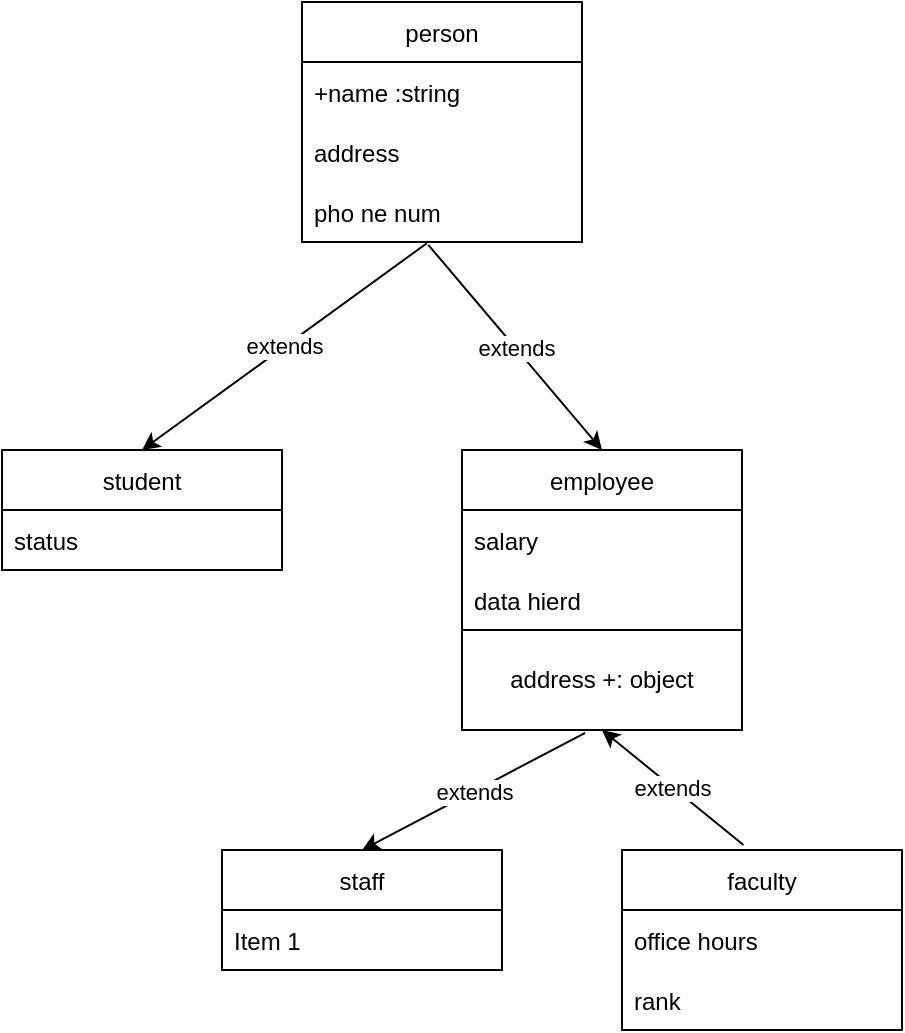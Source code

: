 <mxfile version="15.6.2" type="device"><diagram id="WeR6wM77sKUVMy93XKu1" name="Page-1"><mxGraphModel dx="1038" dy="579" grid="1" gridSize="10" guides="1" tooltips="1" connect="1" arrows="1" fold="1" page="1" pageScale="1" pageWidth="850" pageHeight="1100" math="0" shadow="0"><root><mxCell id="0"/><mxCell id="1" parent="0"/><mxCell id="8VPFQFO62pQEUKI0ylHm-8" value="person" style="swimlane;fontStyle=0;childLayout=stackLayout;horizontal=1;startSize=30;horizontalStack=0;resizeParent=1;resizeParentMax=0;resizeLast=0;collapsible=1;marginBottom=0;" vertex="1" parent="1"><mxGeometry x="350" y="16" width="140" height="120" as="geometry"/></mxCell><mxCell id="8VPFQFO62pQEUKI0ylHm-9" value="+name :string" style="text;strokeColor=none;fillColor=none;align=left;verticalAlign=middle;spacingLeft=4;spacingRight=4;overflow=hidden;points=[[0,0.5],[1,0.5]];portConstraint=eastwest;rotatable=0;" vertex="1" parent="8VPFQFO62pQEUKI0ylHm-8"><mxGeometry y="30" width="140" height="30" as="geometry"/></mxCell><mxCell id="8VPFQFO62pQEUKI0ylHm-10" value="address" style="text;strokeColor=none;fillColor=none;align=left;verticalAlign=middle;spacingLeft=4;spacingRight=4;overflow=hidden;points=[[0,0.5],[1,0.5]];portConstraint=eastwest;rotatable=0;" vertex="1" parent="8VPFQFO62pQEUKI0ylHm-8"><mxGeometry y="60" width="140" height="30" as="geometry"/></mxCell><mxCell id="8VPFQFO62pQEUKI0ylHm-22" value="pho ne num" style="text;strokeColor=none;fillColor=none;align=left;verticalAlign=middle;spacingLeft=4;spacingRight=4;overflow=hidden;points=[[0,0.5],[1,0.5]];portConstraint=eastwest;rotatable=0;" vertex="1" parent="8VPFQFO62pQEUKI0ylHm-8"><mxGeometry y="90" width="140" height="30" as="geometry"/></mxCell><mxCell id="8VPFQFO62pQEUKI0ylHm-28" value="employee" style="swimlane;fontStyle=0;childLayout=stackLayout;horizontal=1;startSize=30;horizontalStack=0;resizeParent=1;resizeParentMax=0;resizeLast=0;collapsible=1;marginBottom=0;" vertex="1" parent="1"><mxGeometry x="430" y="240" width="140" height="90" as="geometry"/></mxCell><mxCell id="8VPFQFO62pQEUKI0ylHm-29" value="salary" style="text;strokeColor=none;fillColor=none;align=left;verticalAlign=middle;spacingLeft=4;spacingRight=4;overflow=hidden;points=[[0,0.5],[1,0.5]];portConstraint=eastwest;rotatable=0;" vertex="1" parent="8VPFQFO62pQEUKI0ylHm-28"><mxGeometry y="30" width="140" height="30" as="geometry"/></mxCell><mxCell id="8VPFQFO62pQEUKI0ylHm-30" value="data hierd" style="text;strokeColor=none;fillColor=none;align=left;verticalAlign=middle;spacingLeft=4;spacingRight=4;overflow=hidden;points=[[0,0.5],[1,0.5]];portConstraint=eastwest;rotatable=0;" vertex="1" parent="8VPFQFO62pQEUKI0ylHm-28"><mxGeometry y="60" width="140" height="30" as="geometry"/></mxCell><mxCell id="8VPFQFO62pQEUKI0ylHm-32" value="student" style="swimlane;fontStyle=0;childLayout=stackLayout;horizontal=1;startSize=30;horizontalStack=0;resizeParent=1;resizeParentMax=0;resizeLast=0;collapsible=1;marginBottom=0;" vertex="1" parent="1"><mxGeometry x="200" y="240" width="140" height="60" as="geometry"/></mxCell><mxCell id="8VPFQFO62pQEUKI0ylHm-33" value="status" style="text;strokeColor=none;fillColor=none;align=left;verticalAlign=middle;spacingLeft=4;spacingRight=4;overflow=hidden;points=[[0,0.5],[1,0.5]];portConstraint=eastwest;rotatable=0;" vertex="1" parent="8VPFQFO62pQEUKI0ylHm-32"><mxGeometry y="30" width="140" height="30" as="geometry"/></mxCell><mxCell id="8VPFQFO62pQEUKI0ylHm-36" value="" style="endArrow=classic;html=1;rounded=0;exitX=0.451;exitY=1.047;exitDx=0;exitDy=0;exitPerimeter=0;entryX=0.5;entryY=0;entryDx=0;entryDy=0;" edge="1" parent="1" source="8VPFQFO62pQEUKI0ylHm-22" target="8VPFQFO62pQEUKI0ylHm-28"><mxGeometry relative="1" as="geometry"><mxPoint x="370" y="300" as="sourcePoint"/><mxPoint x="470" y="300" as="targetPoint"/></mxGeometry></mxCell><mxCell id="8VPFQFO62pQEUKI0ylHm-37" value="extends" style="edgeLabel;resizable=0;html=1;align=center;verticalAlign=middle;" connectable="0" vertex="1" parent="8VPFQFO62pQEUKI0ylHm-36"><mxGeometry relative="1" as="geometry"/></mxCell><mxCell id="8VPFQFO62pQEUKI0ylHm-38" value="extends" style="endArrow=classic;html=1;rounded=0;exitX=0.446;exitY=1.02;exitDx=0;exitDy=0;exitPerimeter=0;entryX=0.5;entryY=0;entryDx=0;entryDy=0;" edge="1" parent="1" source="8VPFQFO62pQEUKI0ylHm-22" target="8VPFQFO62pQEUKI0ylHm-32"><mxGeometry relative="1" as="geometry"><mxPoint x="370" y="300" as="sourcePoint"/><mxPoint x="470" y="300" as="targetPoint"/></mxGeometry></mxCell><mxCell id="8VPFQFO62pQEUKI0ylHm-41" value="address +: object" style="rounded=0;whiteSpace=wrap;html=1;" vertex="1" parent="1"><mxGeometry x="430" y="330" width="140" height="50" as="geometry"/></mxCell><mxCell id="8VPFQFO62pQEUKI0ylHm-42" value="faculty" style="swimlane;fontStyle=0;childLayout=stackLayout;horizontal=1;startSize=30;horizontalStack=0;resizeParent=1;resizeParentMax=0;resizeLast=0;collapsible=1;marginBottom=0;" vertex="1" parent="1"><mxGeometry x="510" y="440" width="140" height="90" as="geometry"/></mxCell><mxCell id="8VPFQFO62pQEUKI0ylHm-43" value="office hours" style="text;strokeColor=none;fillColor=none;align=left;verticalAlign=middle;spacingLeft=4;spacingRight=4;overflow=hidden;points=[[0,0.5],[1,0.5]];portConstraint=eastwest;rotatable=0;" vertex="1" parent="8VPFQFO62pQEUKI0ylHm-42"><mxGeometry y="30" width="140" height="30" as="geometry"/></mxCell><mxCell id="8VPFQFO62pQEUKI0ylHm-44" value="rank" style="text;strokeColor=none;fillColor=none;align=left;verticalAlign=middle;spacingLeft=4;spacingRight=4;overflow=hidden;points=[[0,0.5],[1,0.5]];portConstraint=eastwest;rotatable=0;" vertex="1" parent="8VPFQFO62pQEUKI0ylHm-42"><mxGeometry y="60" width="140" height="30" as="geometry"/></mxCell><mxCell id="8VPFQFO62pQEUKI0ylHm-46" value="staff" style="swimlane;fontStyle=0;childLayout=stackLayout;horizontal=1;startSize=30;horizontalStack=0;resizeParent=1;resizeParentMax=0;resizeLast=0;collapsible=1;marginBottom=0;" vertex="1" parent="1"><mxGeometry x="310" y="440" width="140" height="60" as="geometry"/></mxCell><mxCell id="8VPFQFO62pQEUKI0ylHm-47" value="Item 1" style="text;strokeColor=none;fillColor=none;align=left;verticalAlign=middle;spacingLeft=4;spacingRight=4;overflow=hidden;points=[[0,0.5],[1,0.5]];portConstraint=eastwest;rotatable=0;" vertex="1" parent="8VPFQFO62pQEUKI0ylHm-46"><mxGeometry y="30" width="140" height="30" as="geometry"/></mxCell><mxCell id="8VPFQFO62pQEUKI0ylHm-50" value="extends" style="endArrow=classic;html=1;rounded=0;entryX=0.5;entryY=0;entryDx=0;entryDy=0;exitX=0.44;exitY=1.028;exitDx=0;exitDy=0;exitPerimeter=0;" edge="1" parent="1" source="8VPFQFO62pQEUKI0ylHm-41" target="8VPFQFO62pQEUKI0ylHm-46"><mxGeometry relative="1" as="geometry"><mxPoint x="470" y="390" as="sourcePoint"/><mxPoint x="570" y="390" as="targetPoint"/></mxGeometry></mxCell><mxCell id="8VPFQFO62pQEUKI0ylHm-52" value="extends" style="endArrow=classic;html=1;rounded=0;exitX=0.434;exitY=-0.028;exitDx=0;exitDy=0;exitPerimeter=0;entryX=0.5;entryY=1;entryDx=0;entryDy=0;" edge="1" parent="1" source="8VPFQFO62pQEUKI0ylHm-42" target="8VPFQFO62pQEUKI0ylHm-41"><mxGeometry relative="1" as="geometry"><mxPoint x="370" y="280" as="sourcePoint"/><mxPoint x="470" y="280" as="targetPoint"/></mxGeometry></mxCell></root></mxGraphModel></diagram></mxfile>